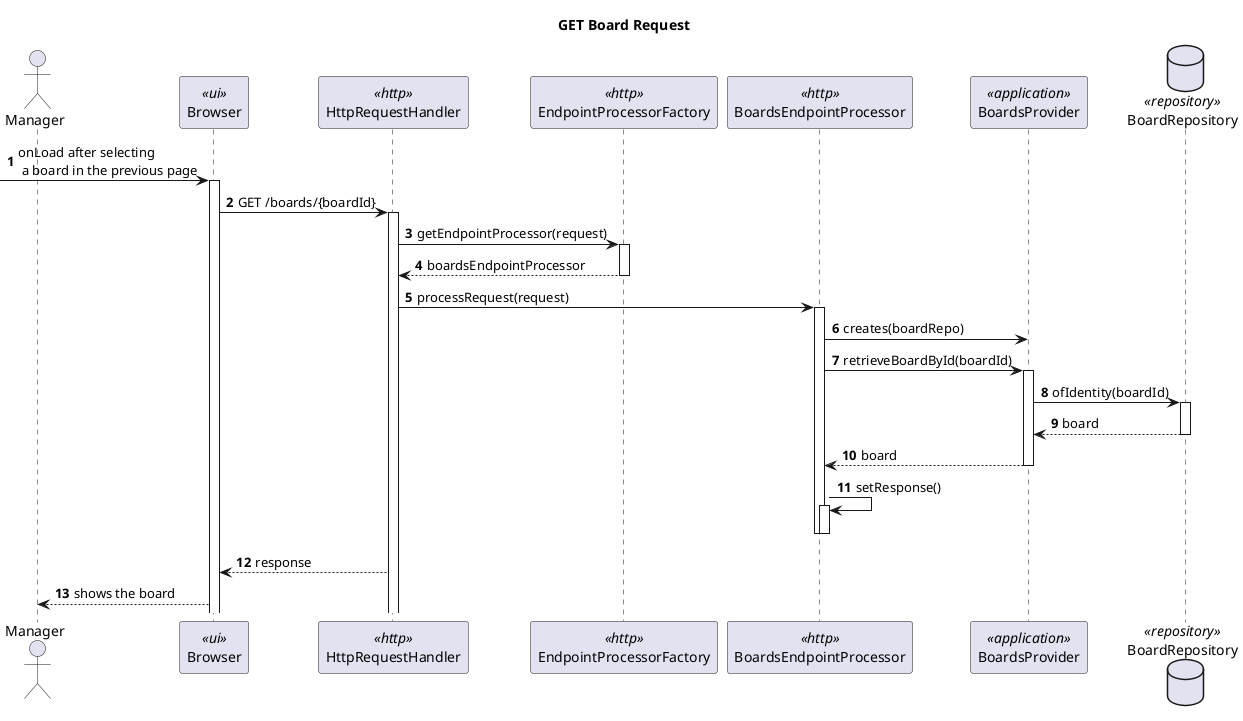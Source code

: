 @startuml

title GET Board Request

autonumber
actor Manager as M
participant "Browser" as UI <<ui>>
participant "HttpRequestHandler" as H <<http>>
participant "EndpointProcessorFactory" as EPF <<http>>
participant "BoardsEndpointProcessor" as EPP <<http>>
participant "BoardsProvider" as BP <<application>>
database "BoardRepository" as REPO <<repository>>

-> UI : onLoad after selecting\n a board in the previous page

activate UI
UI -> H : GET /boards/{boardId}
activate H
H -> EPF : getEndpointProcessor(request)
activate EPF
EPF --> H : boardsEndpointProcessor
deactivate EPF
H -> EPP : processRequest(request)
activate EPP
EPP -> BP : creates(boardRepo)
EPP -> BP : retrieveBoardById(boardId)
activate BP
BP -> REPO : ofIdentity(boardId)
activate REPO
REPO --> BP : board
deactivate REPO
BP --> EPP : board
deactivate BP
EPP -> EPP : setResponse()
activate EPP
deactivate EPP
deactivate EPP
H --> UI : response

UI --> M : shows the board






@enduml
